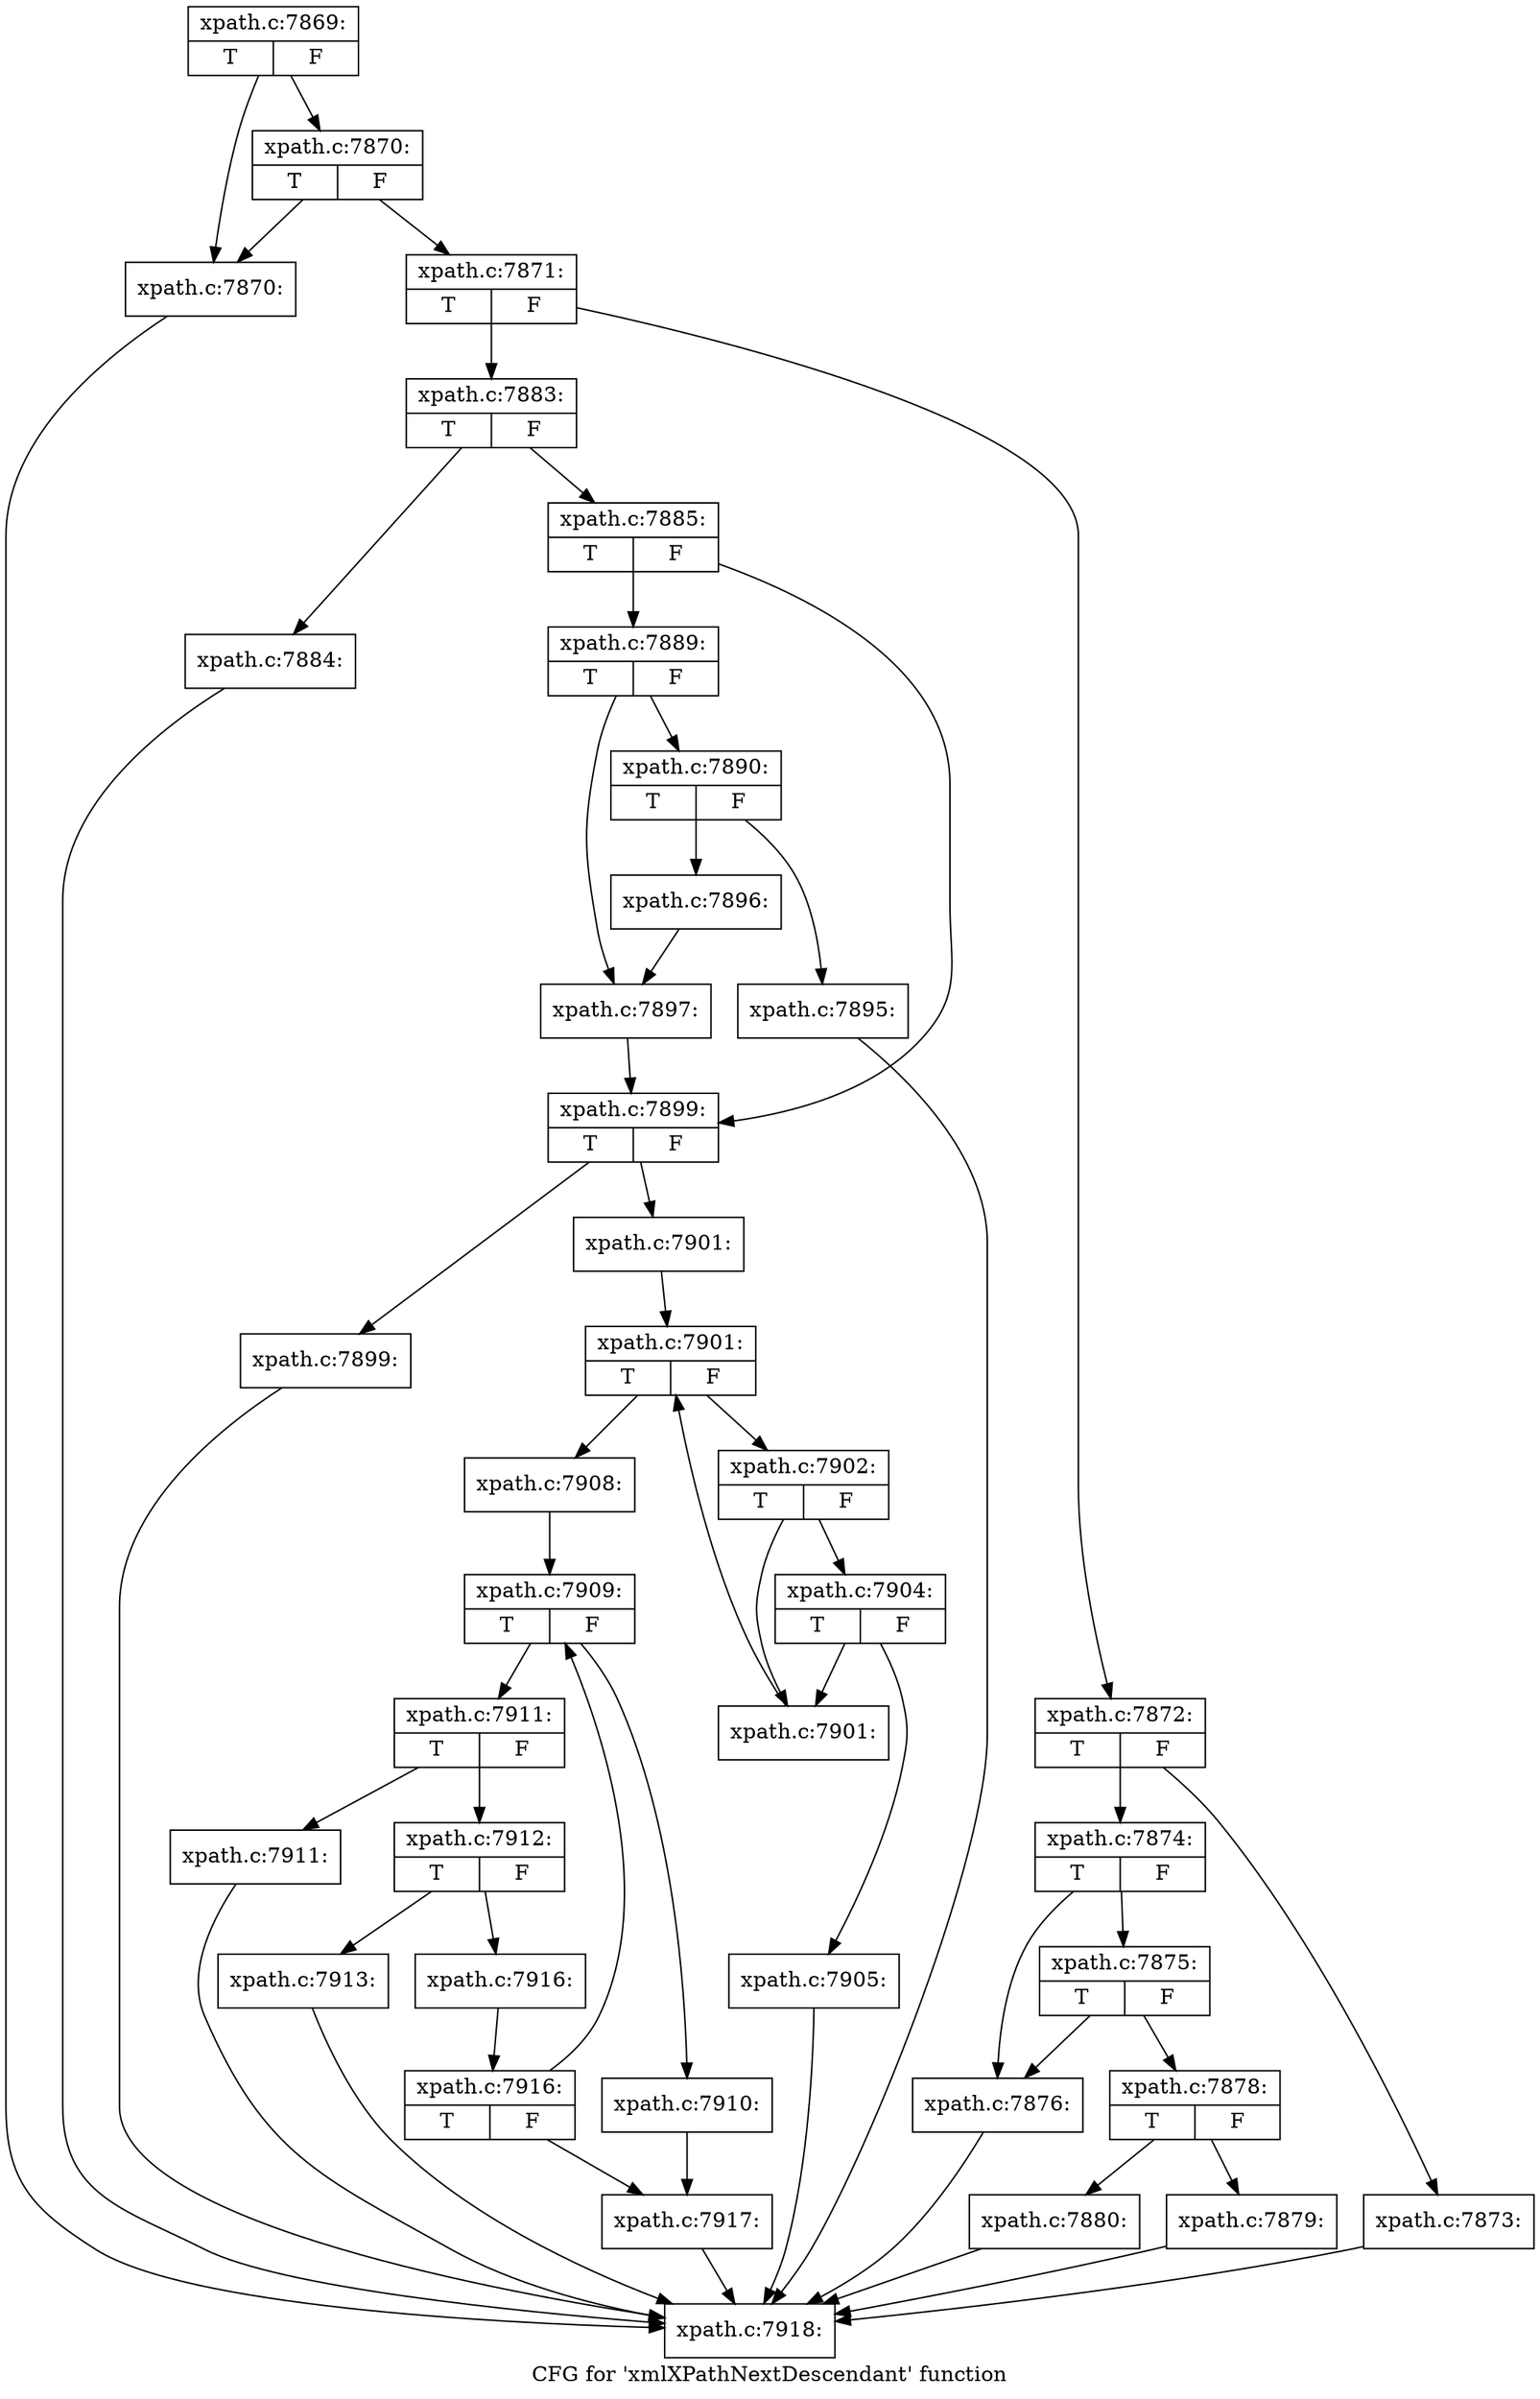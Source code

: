 digraph "CFG for 'xmlXPathNextDescendant' function" {
	label="CFG for 'xmlXPathNextDescendant' function";

	Node0x49b1550 [shape=record,label="{xpath.c:7869:|{<s0>T|<s1>F}}"];
	Node0x49b1550 -> Node0x49a5710;
	Node0x49b1550 -> Node0x49a57b0;
	Node0x49a57b0 [shape=record,label="{xpath.c:7870:|{<s0>T|<s1>F}}"];
	Node0x49a57b0 -> Node0x49a5710;
	Node0x49a57b0 -> Node0x49a5760;
	Node0x49a5710 [shape=record,label="{xpath.c:7870:}"];
	Node0x49a5710 -> Node0x49a52d0;
	Node0x49a5760 [shape=record,label="{xpath.c:7871:|{<s0>T|<s1>F}}"];
	Node0x49a5760 -> Node0x49b2650;
	Node0x49a5760 -> Node0x49b26a0;
	Node0x49b2650 [shape=record,label="{xpath.c:7872:|{<s0>T|<s1>F}}"];
	Node0x49b2650 -> Node0x49b2a60;
	Node0x49b2650 -> Node0x49b2ab0;
	Node0x49b2a60 [shape=record,label="{xpath.c:7873:}"];
	Node0x49b2a60 -> Node0x49a52d0;
	Node0x49b2ab0 [shape=record,label="{xpath.c:7874:|{<s0>T|<s1>F}}"];
	Node0x49b2ab0 -> Node0x49b3110;
	Node0x49b2ab0 -> Node0x49b31b0;
	Node0x49b31b0 [shape=record,label="{xpath.c:7875:|{<s0>T|<s1>F}}"];
	Node0x49b31b0 -> Node0x49b3110;
	Node0x49b31b0 -> Node0x49b3160;
	Node0x49b3110 [shape=record,label="{xpath.c:7876:}"];
	Node0x49b3110 -> Node0x49a52d0;
	Node0x49b3160 [shape=record,label="{xpath.c:7878:|{<s0>T|<s1>F}}"];
	Node0x49b3160 -> Node0x49b3f90;
	Node0x49b3160 -> Node0x49b3fe0;
	Node0x49b3f90 [shape=record,label="{xpath.c:7879:}"];
	Node0x49b3f90 -> Node0x49a52d0;
	Node0x49b3fe0 [shape=record,label="{xpath.c:7880:}"];
	Node0x49b3fe0 -> Node0x49a52d0;
	Node0x49b26a0 [shape=record,label="{xpath.c:7883:|{<s0>T|<s1>F}}"];
	Node0x49b26a0 -> Node0x49b5400;
	Node0x49b26a0 -> Node0x49b5450;
	Node0x49b5400 [shape=record,label="{xpath.c:7884:}"];
	Node0x49b5400 -> Node0x49a52d0;
	Node0x49b5450 [shape=record,label="{xpath.c:7885:|{<s0>T|<s1>F}}"];
	Node0x49b5450 -> Node0x49b59e0;
	Node0x49b5450 -> Node0x49b5a30;
	Node0x49b59e0 [shape=record,label="{xpath.c:7889:|{<s0>T|<s1>F}}"];
	Node0x49b59e0 -> Node0x49b5f20;
	Node0x49b59e0 -> Node0x49b5f70;
	Node0x49b5f20 [shape=record,label="{xpath.c:7890:|{<s0>T|<s1>F}}"];
	Node0x49b5f20 -> Node0x49b6770;
	Node0x49b5f20 -> Node0x49b67c0;
	Node0x49b6770 [shape=record,label="{xpath.c:7895:}"];
	Node0x49b6770 -> Node0x49a52d0;
	Node0x49b67c0 [shape=record,label="{xpath.c:7896:}"];
	Node0x49b67c0 -> Node0x49b5f70;
	Node0x49b5f70 [shape=record,label="{xpath.c:7897:}"];
	Node0x49b5f70 -> Node0x49b5a30;
	Node0x49b5a30 [shape=record,label="{xpath.c:7899:|{<s0>T|<s1>F}}"];
	Node0x49b5a30 -> Node0x49b6fc0;
	Node0x49b5a30 -> Node0x49b7010;
	Node0x49b6fc0 [shape=record,label="{xpath.c:7899:}"];
	Node0x49b6fc0 -> Node0x49a52d0;
	Node0x49b7010 [shape=record,label="{xpath.c:7901:}"];
	Node0x49b7010 -> Node0x49b76c0;
	Node0x49b76c0 [shape=record,label="{xpath.c:7901:|{<s0>T|<s1>F}}"];
	Node0x49b76c0 -> Node0x49b7be0;
	Node0x49b76c0 -> Node0x49b78e0;
	Node0x49b7be0 [shape=record,label="{xpath.c:7902:|{<s0>T|<s1>F}}"];
	Node0x49b7be0 -> Node0x49b8000;
	Node0x49b7be0 -> Node0x49b7fb0;
	Node0x49b8000 [shape=record,label="{xpath.c:7904:|{<s0>T|<s1>F}}"];
	Node0x49b8000 -> Node0x49b7f60;
	Node0x49b8000 -> Node0x49b7fb0;
	Node0x49b7f60 [shape=record,label="{xpath.c:7905:}"];
	Node0x49b7f60 -> Node0x49a52d0;
	Node0x49b7fb0 [shape=record,label="{xpath.c:7901:}"];
	Node0x49b7fb0 -> Node0x49b76c0;
	Node0x49b78e0 [shape=record,label="{xpath.c:7908:}"];
	Node0x49b78e0 -> Node0x49b8a70;
	Node0x49b8a70 [shape=record,label="{xpath.c:7909:|{<s0>T|<s1>F}}"];
	Node0x49b8a70 -> Node0x49b8fc0;
	Node0x49b8a70 -> Node0x49b9010;
	Node0x49b8fc0 [shape=record,label="{xpath.c:7910:}"];
	Node0x49b8fc0 -> Node0x49b89d0;
	Node0x49b9010 [shape=record,label="{xpath.c:7911:|{<s0>T|<s1>F}}"];
	Node0x49b9010 -> Node0x49b9340;
	Node0x49b9010 -> Node0x49b9390;
	Node0x49b9340 [shape=record,label="{xpath.c:7911:}"];
	Node0x49b9340 -> Node0x49a52d0;
	Node0x49b9390 [shape=record,label="{xpath.c:7912:|{<s0>T|<s1>F}}"];
	Node0x49b9390 -> Node0x49b9ab0;
	Node0x49b9390 -> Node0x49b9b00;
	Node0x49b9ab0 [shape=record,label="{xpath.c:7913:}"];
	Node0x49b9ab0 -> Node0x49a52d0;
	Node0x49b9b00 [shape=record,label="{xpath.c:7916:}"];
	Node0x49b9b00 -> Node0x49b8a20;
	Node0x49b8a20 [shape=record,label="{xpath.c:7916:|{<s0>T|<s1>F}}"];
	Node0x49b8a20 -> Node0x49b8a70;
	Node0x49b8a20 -> Node0x49b89d0;
	Node0x49b89d0 [shape=record,label="{xpath.c:7917:}"];
	Node0x49b89d0 -> Node0x49a52d0;
	Node0x49a52d0 [shape=record,label="{xpath.c:7918:}"];
}
